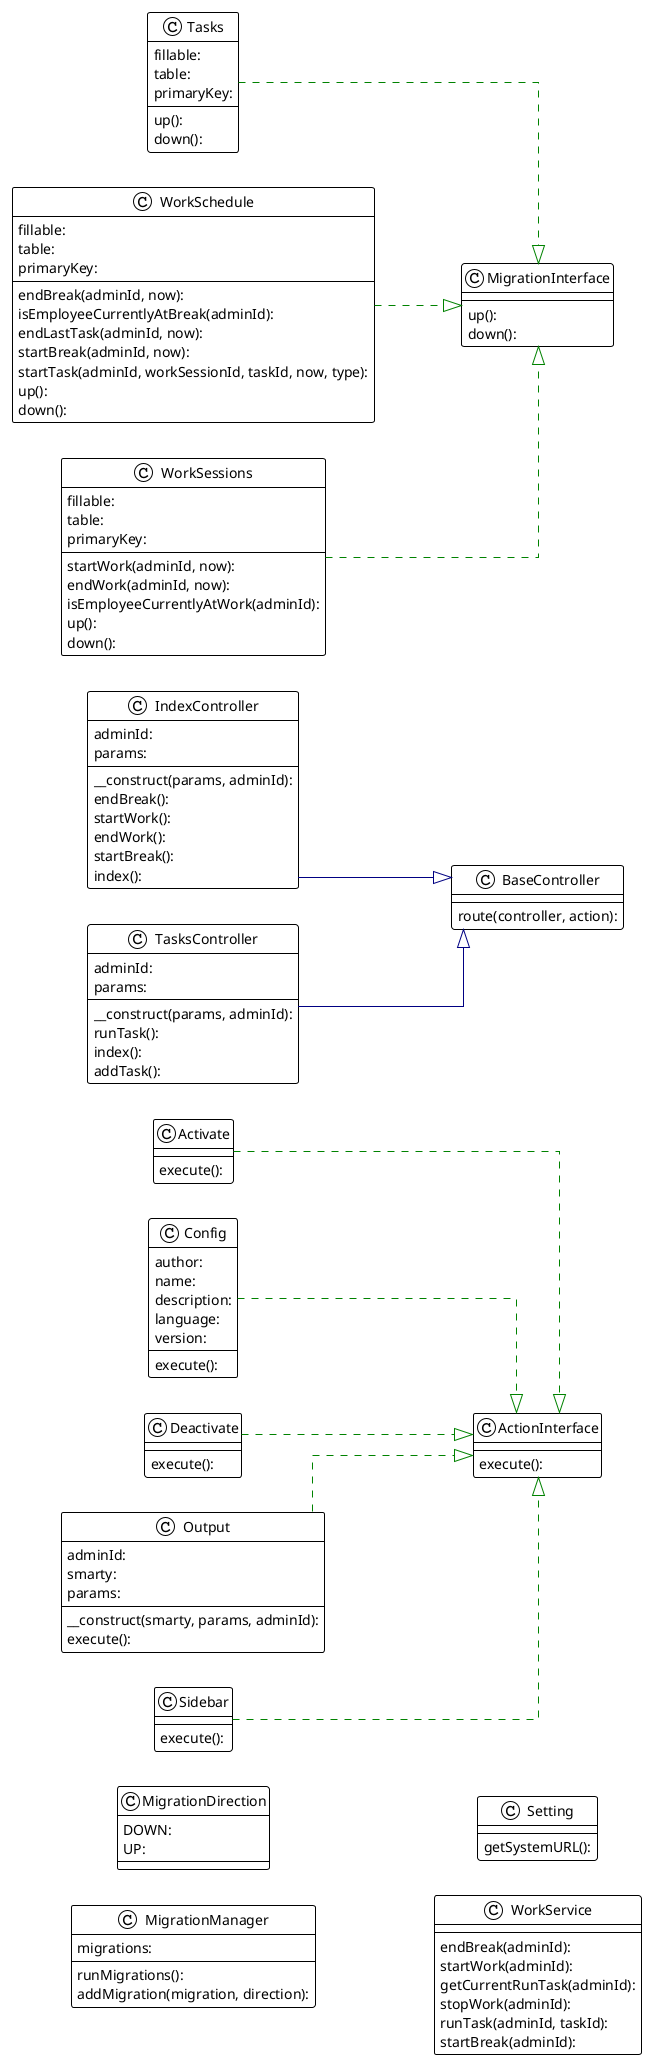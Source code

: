 @startuml

!theme plain
left to right direction
skinparam linetype ortho

class ActionInterface {
   execute():
}
class Activate {
   execute():
}
class BaseController {
   route(controller, action):
}
class Config {
   author:
   name:
   description:
   language:
   version:
   execute():
}
class Deactivate {
   execute():
}
class IndexController {
   __construct(params, adminId):
   adminId:
   params:
   endBreak():
   startWork():
   endWork():
   startBreak():
   index():
}
class MigrationDirection {
   DOWN:
   UP:
}
class MigrationInterface {
   up():
   down():
}
class MigrationManager {
   migrations:
   runMigrations():
   addMigration(migration, direction):
}
class Output {
   __construct(smarty, params, adminId):
   adminId:
   smarty:
   params:
   execute():
}
class Setting {
   getSystemURL():
}
class Sidebar {
   execute():
}
class Tasks {
   fillable:
   table:
   primaryKey:
}
class Tasks {
   up():
   down():
}
class TasksController {
   __construct(params, adminId):
   adminId:
   params:
   runTask():
   index():
   addTask():
}
class WorkSchedule {
   fillable:
   table:
   primaryKey:
   endBreak(adminId, now):
   isEmployeeCurrentlyAtBreak(adminId):
   endLastTask(adminId, now):
   startBreak(adminId, now):
   startTask(adminId, workSessionId, taskId, now, type):
}
class WorkSchedule {
   up():
   down():
}
class WorkService {
   endBreak(adminId):
   startWork(adminId):
   getCurrentRunTask(adminId):
   stopWork(adminId):
   runTask(adminId, taskId):
   startBreak(adminId):
}
class WorkSessions {
   fillable:
   table:
   primaryKey:
   startWork(adminId, now):
   endWork(adminId, now):
   isEmployeeCurrentlyAtWork(adminId):
}
class WorkSessions {
   up():
   down():
}

Activate            -[#008200,dashed]-^  ActionInterface
Config              -[#008200,dashed]-^  ActionInterface
Deactivate          -[#008200,dashed]-^  ActionInterface
IndexController     -[#000082,plain]-^  BaseController
Output              -[#008200,dashed]-^  ActionInterface
Sidebar             -[#008200,dashed]-^  ActionInterface
Tasks               -[#008200,dashed]-^  MigrationInterface
TasksController     -[#000082,plain]-^  BaseController
WorkSchedule        -[#008200,dashed]-^  MigrationInterface
WorkSessions        -[#008200,dashed]-^  MigrationInterface
@enduml
